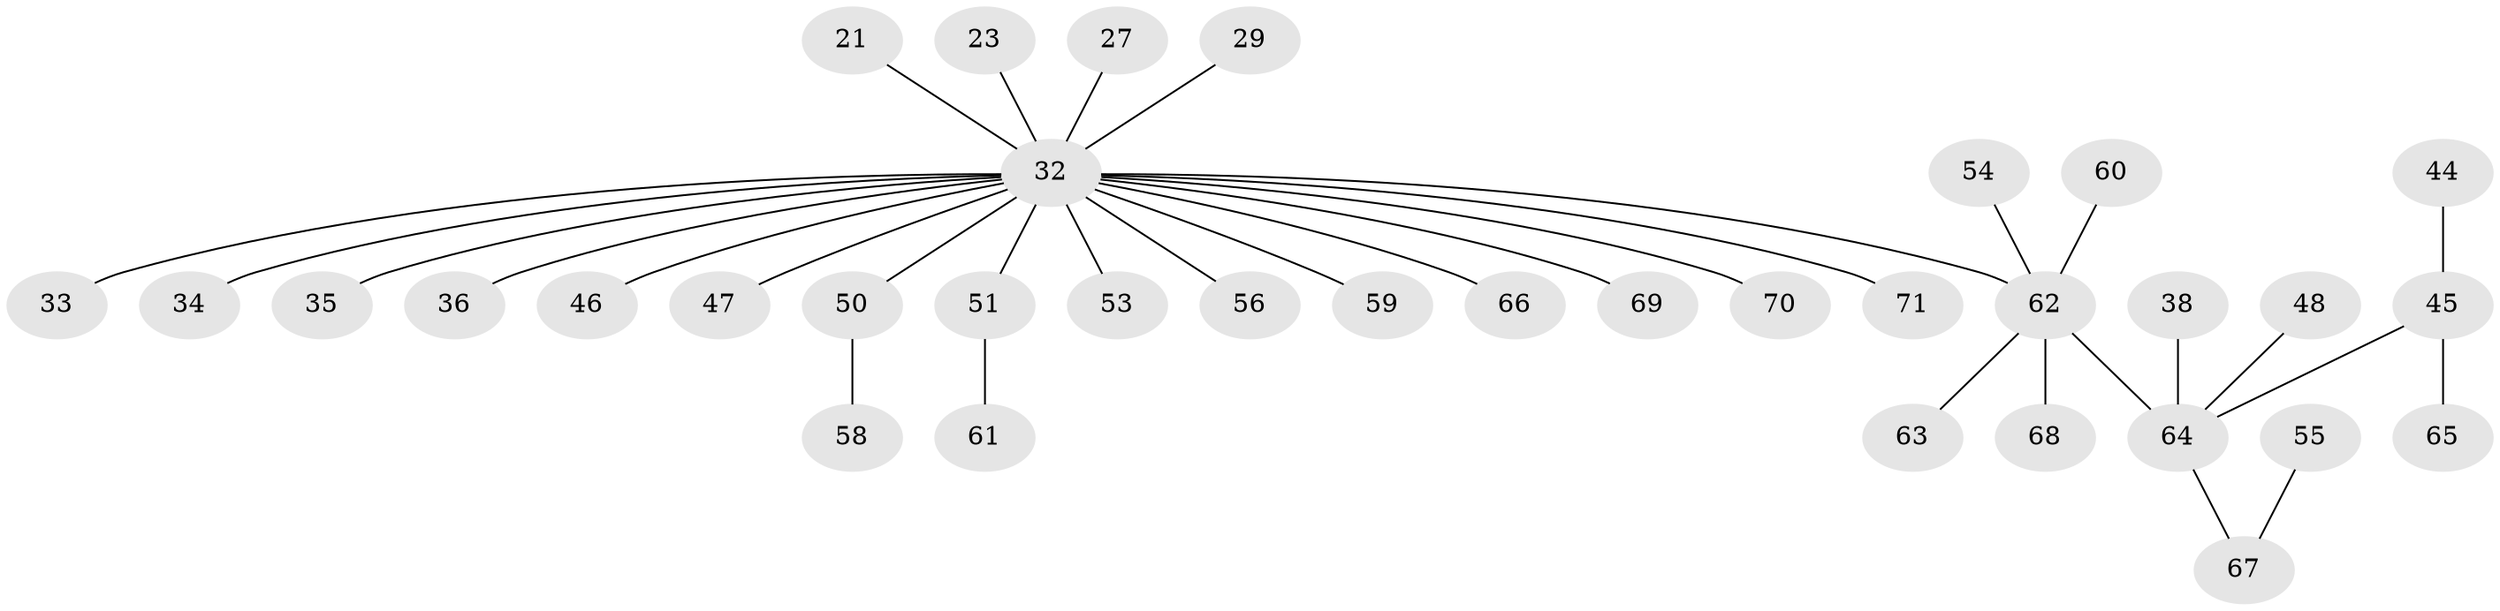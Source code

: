 // original degree distribution, {7: 0.014084507042253521, 3: 0.1267605633802817, 4: 0.08450704225352113, 5: 0.04225352112676056, 2: 0.2112676056338028, 1: 0.5211267605633803}
// Generated by graph-tools (version 1.1) at 2025/53/03/09/25 04:53:18]
// undirected, 35 vertices, 34 edges
graph export_dot {
graph [start="1"]
  node [color=gray90,style=filled];
  21;
  23;
  27;
  29;
  32 [super="+8+11+25+26+24+15+17+19+20"];
  33;
  34;
  35;
  36;
  38;
  44;
  45 [super="+43"];
  46;
  47;
  48;
  50;
  51;
  53;
  54;
  55;
  56;
  58;
  59;
  60;
  61;
  62 [super="+57"];
  63;
  64 [super="+39+22"];
  65;
  66;
  67 [super="+52"];
  68;
  69;
  70;
  71;
  21 -- 32;
  23 -- 32;
  27 -- 32;
  29 -- 32;
  32 -- 33;
  32 -- 66;
  32 -- 71;
  32 -- 47;
  32 -- 34;
  32 -- 50;
  32 -- 69;
  32 -- 70;
  32 -- 46;
  32 -- 35;
  32 -- 36;
  32 -- 53;
  32 -- 59;
  32 -- 56;
  32 -- 51;
  32 -- 62;
  38 -- 64;
  44 -- 45;
  45 -- 65;
  45 -- 64;
  48 -- 64;
  50 -- 58;
  51 -- 61;
  54 -- 62;
  55 -- 67;
  60 -- 62;
  62 -- 63;
  62 -- 64;
  62 -- 68;
  64 -- 67;
}
